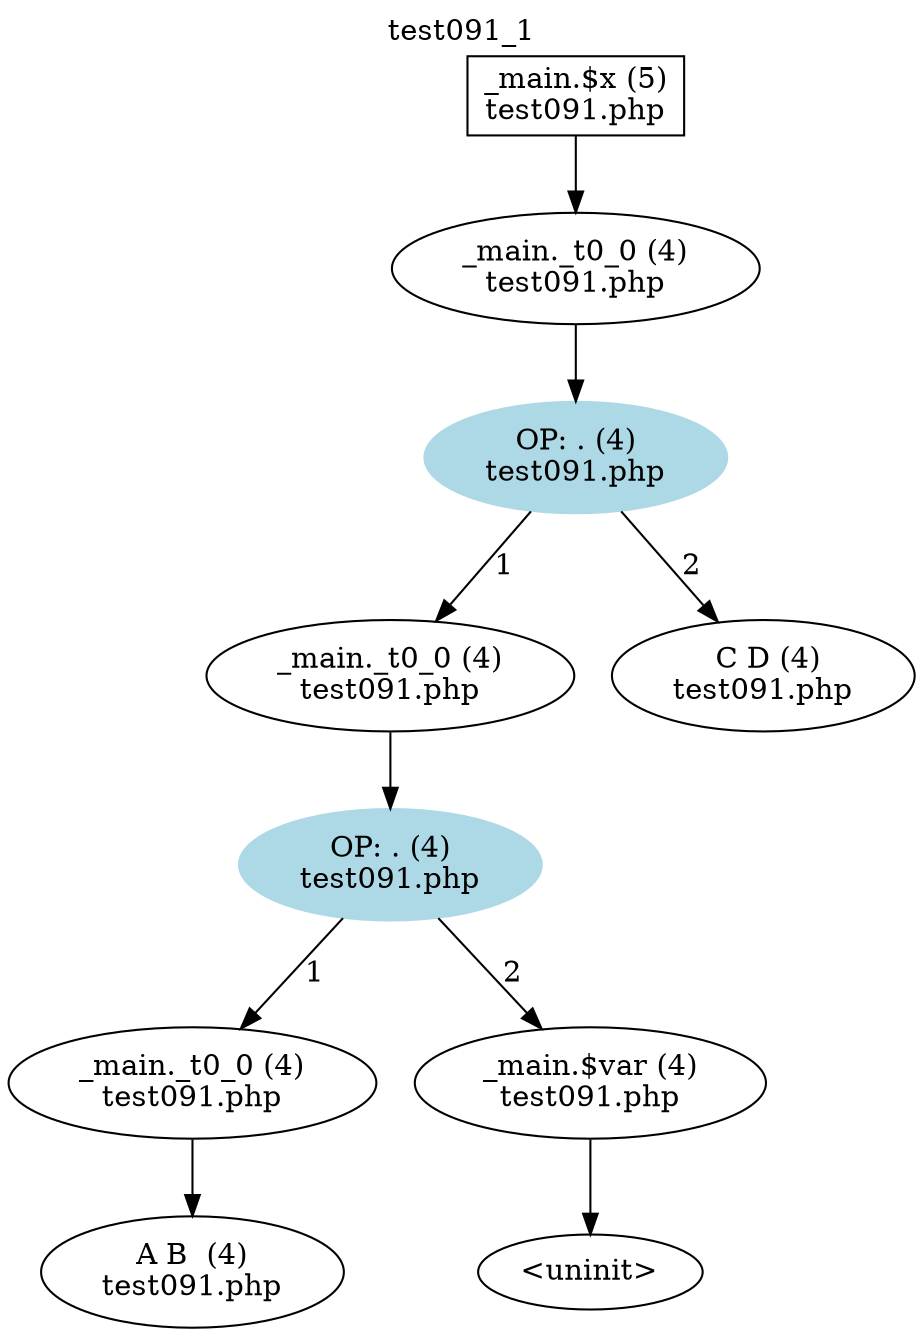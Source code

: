 digraph cfg {
  label="test091_1";
  labelloc=t;
  n1 [shape=box, label="_main.$x (5)\ntest091.php"];
  n2 [shape=ellipse, label="_main._t0_0 (4)\ntest091.php"];
  n3 [shape=ellipse, label="OP: . (4)\ntest091.php",style=filled,color=lightblue];
  n4 [shape=ellipse, label="_main._t0_0 (4)\ntest091.php"];
  n5 [shape=ellipse, label=" C D (4)\ntest091.php"];
  n6 [shape=ellipse, label="OP: . (4)\ntest091.php",style=filled,color=lightblue];
  n7 [shape=ellipse, label="_main._t0_0 (4)\ntest091.php"];
  n8 [shape=ellipse, label="_main.$var (4)\ntest091.php"];
  n9 [shape=ellipse, label="A B  (4)\ntest091.php"];
  n10 [shape=ellipse, label="<uninit>"];
  n1 -> n2;
  n2 -> n3;
  n3 -> n4[label="1"];
  n3 -> n5[label="2"];
  n4 -> n6;
  n6 -> n7[label="1"];
  n6 -> n8[label="2"];
  n7 -> n9;
  n8 -> n10;
}
